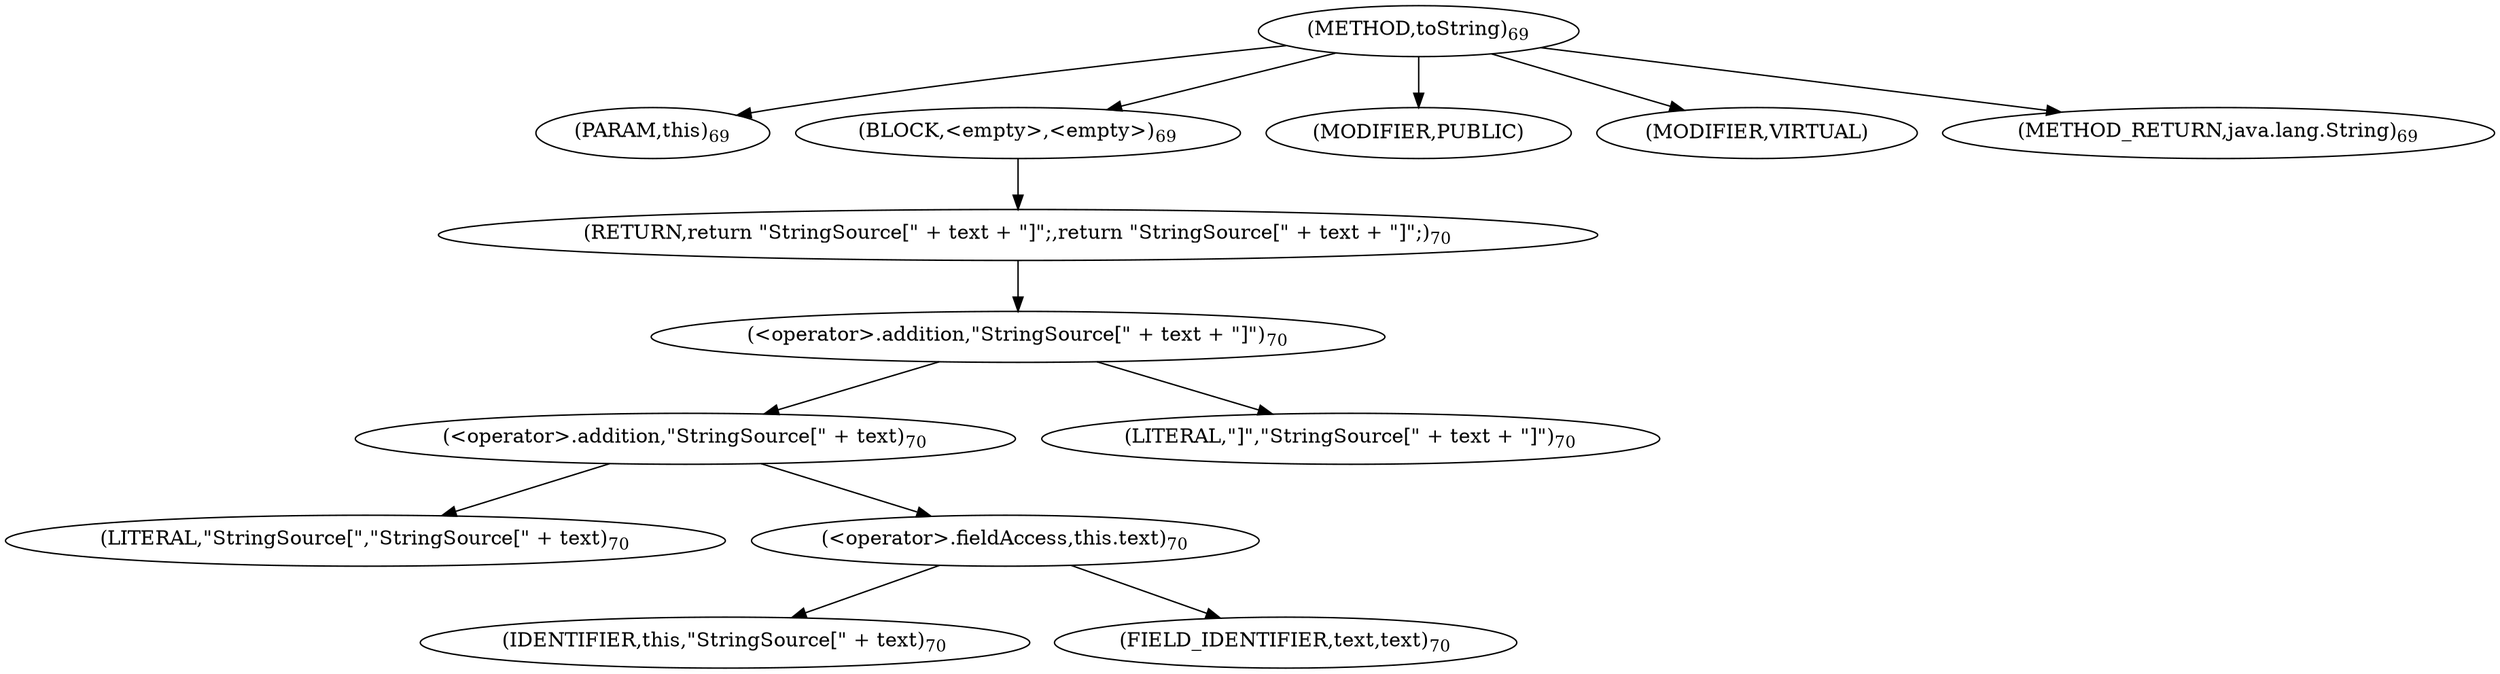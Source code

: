 digraph "toString" {  
"143" [label = <(METHOD,toString)<SUB>69</SUB>> ]
"144" [label = <(PARAM,this)<SUB>69</SUB>> ]
"145" [label = <(BLOCK,&lt;empty&gt;,&lt;empty&gt;)<SUB>69</SUB>> ]
"146" [label = <(RETURN,return &quot;StringSource[&quot; + text + &quot;]&quot;;,return &quot;StringSource[&quot; + text + &quot;]&quot;;)<SUB>70</SUB>> ]
"147" [label = <(&lt;operator&gt;.addition,&quot;StringSource[&quot; + text + &quot;]&quot;)<SUB>70</SUB>> ]
"148" [label = <(&lt;operator&gt;.addition,&quot;StringSource[&quot; + text)<SUB>70</SUB>> ]
"149" [label = <(LITERAL,&quot;StringSource[&quot;,&quot;StringSource[&quot; + text)<SUB>70</SUB>> ]
"150" [label = <(&lt;operator&gt;.fieldAccess,this.text)<SUB>70</SUB>> ]
"151" [label = <(IDENTIFIER,this,&quot;StringSource[&quot; + text)<SUB>70</SUB>> ]
"152" [label = <(FIELD_IDENTIFIER,text,text)<SUB>70</SUB>> ]
"153" [label = <(LITERAL,&quot;]&quot;,&quot;StringSource[&quot; + text + &quot;]&quot;)<SUB>70</SUB>> ]
"154" [label = <(MODIFIER,PUBLIC)> ]
"155" [label = <(MODIFIER,VIRTUAL)> ]
"156" [label = <(METHOD_RETURN,java.lang.String)<SUB>69</SUB>> ]
  "143" -> "144" 
  "143" -> "145" 
  "143" -> "154" 
  "143" -> "155" 
  "143" -> "156" 
  "145" -> "146" 
  "146" -> "147" 
  "147" -> "148" 
  "147" -> "153" 
  "148" -> "149" 
  "148" -> "150" 
  "150" -> "151" 
  "150" -> "152" 
}

